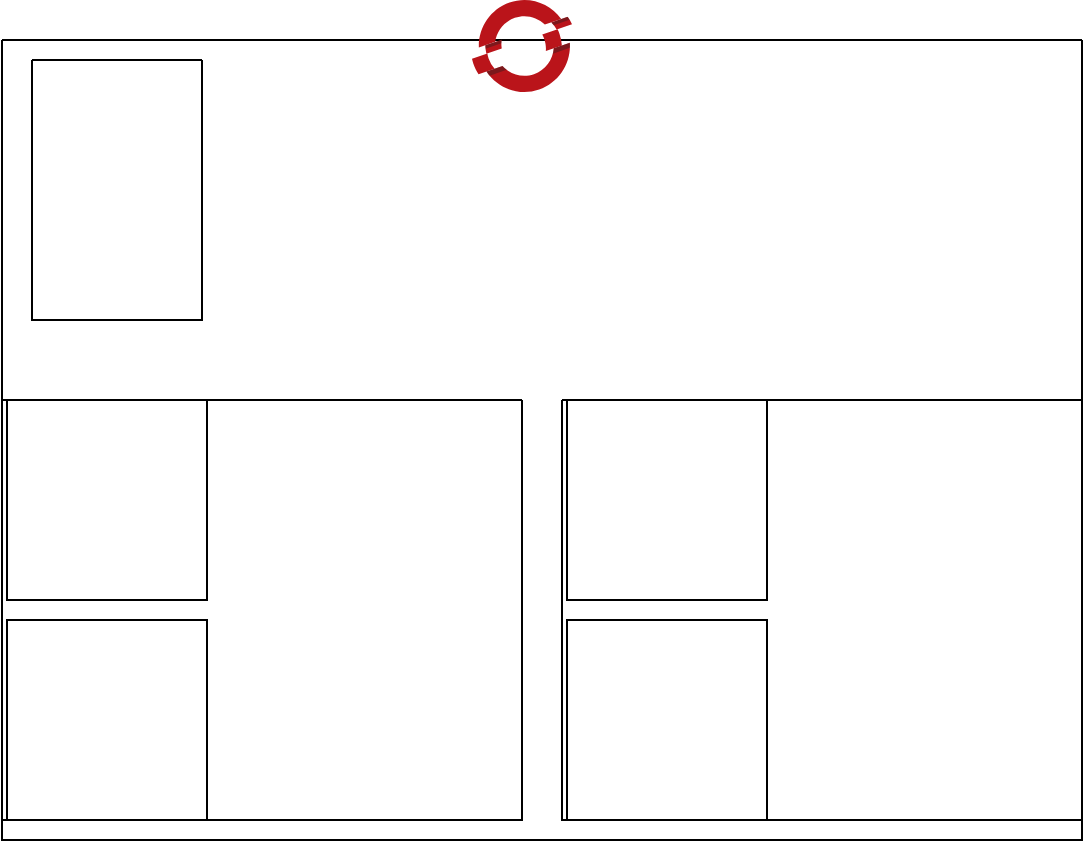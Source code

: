 <mxfile version="22.1.8" type="github">
  <diagram name="Page-1" id="H9wFd4UOZeG_4EAj446I">
    <mxGraphModel dx="1386" dy="785" grid="1" gridSize="10" guides="1" tooltips="1" connect="1" arrows="1" fold="1" page="1" pageScale="1" pageWidth="850" pageHeight="1100" math="0" shadow="0">
      <root>
        <mxCell id="0" />
        <mxCell id="1" parent="0" />
        <mxCell id="wB75kNzjbZrsrU9e5xmI-3" value="" style="swimlane;startSize=0;" parent="1" vertex="1">
          <mxGeometry x="190" y="80" width="540" height="400" as="geometry">
            <mxRectangle x="130" y="200" width="50" height="40" as="alternateBounds" />
          </mxGeometry>
        </mxCell>
        <mxCell id="wB75kNzjbZrsrU9e5xmI-6" value="" style="swimlane;startSize=0;" parent="wB75kNzjbZrsrU9e5xmI-3" vertex="1">
          <mxGeometry x="15" y="10" width="85" height="130" as="geometry">
            <mxRectangle x="15" y="10" width="50" height="40" as="alternateBounds" />
          </mxGeometry>
        </mxCell>
        <mxCell id="wB75kNzjbZrsrU9e5xmI-11" value="" style="swimlane;startSize=0;" parent="wB75kNzjbZrsrU9e5xmI-3" vertex="1">
          <mxGeometry y="180" width="260" height="210" as="geometry" />
        </mxCell>
        <mxCell id="wB75kNzjbZrsrU9e5xmI-12" value="" style="whiteSpace=wrap;html=1;aspect=fixed;" parent="wB75kNzjbZrsrU9e5xmI-11" vertex="1">
          <mxGeometry x="2.5" width="100" height="100" as="geometry" />
        </mxCell>
        <mxCell id="wB75kNzjbZrsrU9e5xmI-15" value="" style="whiteSpace=wrap;html=1;aspect=fixed;" parent="wB75kNzjbZrsrU9e5xmI-11" vertex="1">
          <mxGeometry x="2.5" y="110" width="100" height="100" as="geometry" />
        </mxCell>
        <mxCell id="boKY76V7pXUngBBzNzyR-7" value="" style="swimlane;startSize=0;" vertex="1" parent="wB75kNzjbZrsrU9e5xmI-3">
          <mxGeometry x="280" y="180" width="260" height="210" as="geometry" />
        </mxCell>
        <mxCell id="boKY76V7pXUngBBzNzyR-8" value="" style="whiteSpace=wrap;html=1;aspect=fixed;" vertex="1" parent="boKY76V7pXUngBBzNzyR-7">
          <mxGeometry x="2.5" width="100" height="100" as="geometry" />
        </mxCell>
        <mxCell id="boKY76V7pXUngBBzNzyR-9" value="" style="whiteSpace=wrap;html=1;aspect=fixed;" vertex="1" parent="boKY76V7pXUngBBzNzyR-7">
          <mxGeometry x="2.5" y="110" width="100" height="100" as="geometry" />
        </mxCell>
        <mxCell id="wB75kNzjbZrsrU9e5xmI-1" value="" style="image;sketch=0;aspect=fixed;html=1;points=[];align=center;fontSize=12;image=img/lib/mscae/OpenShift.svg;" parent="1" vertex="1">
          <mxGeometry x="425" y="60" width="50" height="46" as="geometry" />
        </mxCell>
      </root>
    </mxGraphModel>
  </diagram>
</mxfile>
